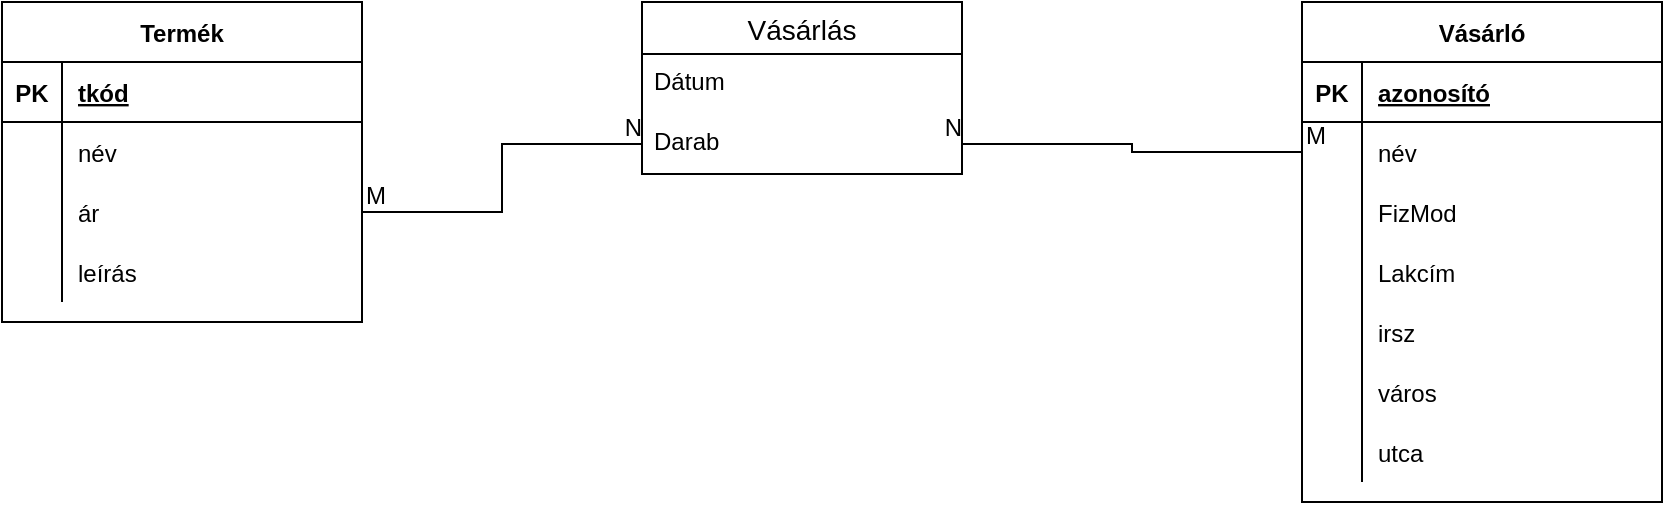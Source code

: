 <mxfile version="20.6.0" type="device"><diagram id="C5RBs43oDa-KdzZeNtuy" name="Page-1"><mxGraphModel dx="1422" dy="762" grid="1" gridSize="10" guides="1" tooltips="1" connect="1" arrows="1" fold="1" page="0" pageScale="1" pageWidth="827" pageHeight="1169" math="0" shadow="0"><root><mxCell id="WIyWlLk6GJQsqaUBKTNV-0"/><mxCell id="WIyWlLk6GJQsqaUBKTNV-1" parent="WIyWlLk6GJQsqaUBKTNV-0"/><mxCell id="GbVckQGtG-X9XD_L6OzD-0" value="Vásárló" style="shape=table;startSize=30;container=1;collapsible=1;childLayout=tableLayout;fixedRows=1;rowLines=0;fontStyle=1;align=center;resizeLast=1;" parent="WIyWlLk6GJQsqaUBKTNV-1" vertex="1"><mxGeometry x="650" y="180" width="180" height="250" as="geometry"/></mxCell><mxCell id="GbVckQGtG-X9XD_L6OzD-1" value="" style="shape=tableRow;horizontal=0;startSize=0;swimlaneHead=0;swimlaneBody=0;fillColor=none;collapsible=0;dropTarget=0;points=[[0,0.5],[1,0.5]];portConstraint=eastwest;top=0;left=0;right=0;bottom=1;" parent="GbVckQGtG-X9XD_L6OzD-0" vertex="1"><mxGeometry y="30" width="180" height="30" as="geometry"/></mxCell><mxCell id="GbVckQGtG-X9XD_L6OzD-2" value="PK" style="shape=partialRectangle;connectable=0;fillColor=none;top=0;left=0;bottom=0;right=0;fontStyle=1;overflow=hidden;" parent="GbVckQGtG-X9XD_L6OzD-1" vertex="1"><mxGeometry width="30" height="30" as="geometry"><mxRectangle width="30" height="30" as="alternateBounds"/></mxGeometry></mxCell><mxCell id="GbVckQGtG-X9XD_L6OzD-3" value="azonosító" style="shape=partialRectangle;connectable=0;fillColor=none;top=0;left=0;bottom=0;right=0;align=left;spacingLeft=6;fontStyle=5;overflow=hidden;" parent="GbVckQGtG-X9XD_L6OzD-1" vertex="1"><mxGeometry x="30" width="150" height="30" as="geometry"><mxRectangle width="150" height="30" as="alternateBounds"/></mxGeometry></mxCell><mxCell id="GbVckQGtG-X9XD_L6OzD-4" value="" style="shape=tableRow;horizontal=0;startSize=0;swimlaneHead=0;swimlaneBody=0;fillColor=none;collapsible=0;dropTarget=0;points=[[0,0.5],[1,0.5]];portConstraint=eastwest;top=0;left=0;right=0;bottom=0;" parent="GbVckQGtG-X9XD_L6OzD-0" vertex="1"><mxGeometry y="60" width="180" height="30" as="geometry"/></mxCell><mxCell id="GbVckQGtG-X9XD_L6OzD-5" value="" style="shape=partialRectangle;connectable=0;fillColor=none;top=0;left=0;bottom=0;right=0;editable=1;overflow=hidden;" parent="GbVckQGtG-X9XD_L6OzD-4" vertex="1"><mxGeometry width="30" height="30" as="geometry"><mxRectangle width="30" height="30" as="alternateBounds"/></mxGeometry></mxCell><mxCell id="GbVckQGtG-X9XD_L6OzD-6" value="név" style="shape=partialRectangle;connectable=0;fillColor=none;top=0;left=0;bottom=0;right=0;align=left;spacingLeft=6;overflow=hidden;" parent="GbVckQGtG-X9XD_L6OzD-4" vertex="1"><mxGeometry x="30" width="150" height="30" as="geometry"><mxRectangle width="150" height="30" as="alternateBounds"/></mxGeometry></mxCell><mxCell id="GbVckQGtG-X9XD_L6OzD-7" value="" style="shape=tableRow;horizontal=0;startSize=0;swimlaneHead=0;swimlaneBody=0;fillColor=none;collapsible=0;dropTarget=0;points=[[0,0.5],[1,0.5]];portConstraint=eastwest;top=0;left=0;right=0;bottom=0;" parent="GbVckQGtG-X9XD_L6OzD-0" vertex="1"><mxGeometry y="90" width="180" height="30" as="geometry"/></mxCell><mxCell id="GbVckQGtG-X9XD_L6OzD-8" value="" style="shape=partialRectangle;connectable=0;fillColor=none;top=0;left=0;bottom=0;right=0;editable=1;overflow=hidden;" parent="GbVckQGtG-X9XD_L6OzD-7" vertex="1"><mxGeometry width="30" height="30" as="geometry"><mxRectangle width="30" height="30" as="alternateBounds"/></mxGeometry></mxCell><mxCell id="GbVckQGtG-X9XD_L6OzD-9" value="FizMod" style="shape=partialRectangle;connectable=0;fillColor=none;top=0;left=0;bottom=0;right=0;align=left;spacingLeft=6;overflow=hidden;" parent="GbVckQGtG-X9XD_L6OzD-7" vertex="1"><mxGeometry x="30" width="150" height="30" as="geometry"><mxRectangle width="150" height="30" as="alternateBounds"/></mxGeometry></mxCell><mxCell id="GbVckQGtG-X9XD_L6OzD-10" value="" style="shape=tableRow;horizontal=0;startSize=0;swimlaneHead=0;swimlaneBody=0;fillColor=none;collapsible=0;dropTarget=0;points=[[0,0.5],[1,0.5]];portConstraint=eastwest;top=0;left=0;right=0;bottom=0;" parent="GbVckQGtG-X9XD_L6OzD-0" vertex="1"><mxGeometry y="120" width="180" height="30" as="geometry"/></mxCell><mxCell id="GbVckQGtG-X9XD_L6OzD-11" value="" style="shape=partialRectangle;connectable=0;fillColor=none;top=0;left=0;bottom=0;right=0;editable=1;overflow=hidden;" parent="GbVckQGtG-X9XD_L6OzD-10" vertex="1"><mxGeometry width="30" height="30" as="geometry"><mxRectangle width="30" height="30" as="alternateBounds"/></mxGeometry></mxCell><mxCell id="GbVckQGtG-X9XD_L6OzD-12" value="Lakcím" style="shape=partialRectangle;connectable=0;fillColor=none;top=0;left=0;bottom=0;right=0;align=left;spacingLeft=6;overflow=hidden;" parent="GbVckQGtG-X9XD_L6OzD-10" vertex="1"><mxGeometry x="30" width="150" height="30" as="geometry"><mxRectangle width="150" height="30" as="alternateBounds"/></mxGeometry></mxCell><mxCell id="GbVckQGtG-X9XD_L6OzD-27" value="" style="shape=tableRow;horizontal=0;startSize=0;swimlaneHead=0;swimlaneBody=0;fillColor=none;collapsible=0;dropTarget=0;points=[[0,0.5],[1,0.5]];portConstraint=eastwest;top=0;left=0;right=0;bottom=0;" parent="GbVckQGtG-X9XD_L6OzD-0" vertex="1"><mxGeometry y="150" width="180" height="30" as="geometry"/></mxCell><mxCell id="GbVckQGtG-X9XD_L6OzD-28" value="" style="shape=partialRectangle;connectable=0;fillColor=none;top=0;left=0;bottom=0;right=0;editable=1;overflow=hidden;" parent="GbVckQGtG-X9XD_L6OzD-27" vertex="1"><mxGeometry width="30" height="30" as="geometry"><mxRectangle width="30" height="30" as="alternateBounds"/></mxGeometry></mxCell><mxCell id="GbVckQGtG-X9XD_L6OzD-29" value="irsz" style="shape=partialRectangle;connectable=0;fillColor=none;top=0;left=0;bottom=0;right=0;align=left;spacingLeft=6;overflow=hidden;" parent="GbVckQGtG-X9XD_L6OzD-27" vertex="1"><mxGeometry x="30" width="150" height="30" as="geometry"><mxRectangle width="150" height="30" as="alternateBounds"/></mxGeometry></mxCell><mxCell id="GbVckQGtG-X9XD_L6OzD-31" value="" style="shape=tableRow;horizontal=0;startSize=0;swimlaneHead=0;swimlaneBody=0;fillColor=none;collapsible=0;dropTarget=0;points=[[0,0.5],[1,0.5]];portConstraint=eastwest;top=0;left=0;right=0;bottom=0;" parent="GbVckQGtG-X9XD_L6OzD-0" vertex="1"><mxGeometry y="180" width="180" height="30" as="geometry"/></mxCell><mxCell id="GbVckQGtG-X9XD_L6OzD-32" value="" style="shape=partialRectangle;connectable=0;fillColor=none;top=0;left=0;bottom=0;right=0;editable=1;overflow=hidden;" parent="GbVckQGtG-X9XD_L6OzD-31" vertex="1"><mxGeometry width="30" height="30" as="geometry"><mxRectangle width="30" height="30" as="alternateBounds"/></mxGeometry></mxCell><mxCell id="GbVckQGtG-X9XD_L6OzD-33" value="város" style="shape=partialRectangle;connectable=0;fillColor=none;top=0;left=0;bottom=0;right=0;align=left;spacingLeft=6;overflow=hidden;" parent="GbVckQGtG-X9XD_L6OzD-31" vertex="1"><mxGeometry x="30" width="150" height="30" as="geometry"><mxRectangle width="150" height="30" as="alternateBounds"/></mxGeometry></mxCell><mxCell id="GbVckQGtG-X9XD_L6OzD-35" value="" style="shape=tableRow;horizontal=0;startSize=0;swimlaneHead=0;swimlaneBody=0;fillColor=none;collapsible=0;dropTarget=0;points=[[0,0.5],[1,0.5]];portConstraint=eastwest;top=0;left=0;right=0;bottom=0;" parent="GbVckQGtG-X9XD_L6OzD-0" vertex="1"><mxGeometry y="210" width="180" height="30" as="geometry"/></mxCell><mxCell id="GbVckQGtG-X9XD_L6OzD-36" value="" style="shape=partialRectangle;connectable=0;fillColor=none;top=0;left=0;bottom=0;right=0;editable=1;overflow=hidden;" parent="GbVckQGtG-X9XD_L6OzD-35" vertex="1"><mxGeometry width="30" height="30" as="geometry"><mxRectangle width="30" height="30" as="alternateBounds"/></mxGeometry></mxCell><mxCell id="GbVckQGtG-X9XD_L6OzD-37" value="utca" style="shape=partialRectangle;connectable=0;fillColor=none;top=0;left=0;bottom=0;right=0;align=left;spacingLeft=6;overflow=hidden;" parent="GbVckQGtG-X9XD_L6OzD-35" vertex="1"><mxGeometry x="30" width="150" height="30" as="geometry"><mxRectangle width="150" height="30" as="alternateBounds"/></mxGeometry></mxCell><mxCell id="GbVckQGtG-X9XD_L6OzD-13" value="Termék" style="shape=table;startSize=30;container=1;collapsible=1;childLayout=tableLayout;fixedRows=1;rowLines=0;fontStyle=1;align=center;resizeLast=1;" parent="WIyWlLk6GJQsqaUBKTNV-1" vertex="1"><mxGeometry y="180" width="180" height="160" as="geometry"/></mxCell><mxCell id="GbVckQGtG-X9XD_L6OzD-14" value="" style="shape=tableRow;horizontal=0;startSize=0;swimlaneHead=0;swimlaneBody=0;fillColor=none;collapsible=0;dropTarget=0;points=[[0,0.5],[1,0.5]];portConstraint=eastwest;top=0;left=0;right=0;bottom=1;" parent="GbVckQGtG-X9XD_L6OzD-13" vertex="1"><mxGeometry y="30" width="180" height="30" as="geometry"/></mxCell><mxCell id="GbVckQGtG-X9XD_L6OzD-15" value="PK" style="shape=partialRectangle;connectable=0;fillColor=none;top=0;left=0;bottom=0;right=0;fontStyle=1;overflow=hidden;" parent="GbVckQGtG-X9XD_L6OzD-14" vertex="1"><mxGeometry width="30" height="30" as="geometry"><mxRectangle width="30" height="30" as="alternateBounds"/></mxGeometry></mxCell><mxCell id="GbVckQGtG-X9XD_L6OzD-16" value="tkód" style="shape=partialRectangle;connectable=0;fillColor=none;top=0;left=0;bottom=0;right=0;align=left;spacingLeft=6;fontStyle=5;overflow=hidden;" parent="GbVckQGtG-X9XD_L6OzD-14" vertex="1"><mxGeometry x="30" width="150" height="30" as="geometry"><mxRectangle width="150" height="30" as="alternateBounds"/></mxGeometry></mxCell><mxCell id="GbVckQGtG-X9XD_L6OzD-17" value="" style="shape=tableRow;horizontal=0;startSize=0;swimlaneHead=0;swimlaneBody=0;fillColor=none;collapsible=0;dropTarget=0;points=[[0,0.5],[1,0.5]];portConstraint=eastwest;top=0;left=0;right=0;bottom=0;" parent="GbVckQGtG-X9XD_L6OzD-13" vertex="1"><mxGeometry y="60" width="180" height="30" as="geometry"/></mxCell><mxCell id="GbVckQGtG-X9XD_L6OzD-18" value="" style="shape=partialRectangle;connectable=0;fillColor=none;top=0;left=0;bottom=0;right=0;editable=1;overflow=hidden;" parent="GbVckQGtG-X9XD_L6OzD-17" vertex="1"><mxGeometry width="30" height="30" as="geometry"><mxRectangle width="30" height="30" as="alternateBounds"/></mxGeometry></mxCell><mxCell id="GbVckQGtG-X9XD_L6OzD-19" value="név" style="shape=partialRectangle;connectable=0;fillColor=none;top=0;left=0;bottom=0;right=0;align=left;spacingLeft=6;overflow=hidden;" parent="GbVckQGtG-X9XD_L6OzD-17" vertex="1"><mxGeometry x="30" width="150" height="30" as="geometry"><mxRectangle width="150" height="30" as="alternateBounds"/></mxGeometry></mxCell><mxCell id="GbVckQGtG-X9XD_L6OzD-20" value="" style="shape=tableRow;horizontal=0;startSize=0;swimlaneHead=0;swimlaneBody=0;fillColor=none;collapsible=0;dropTarget=0;points=[[0,0.5],[1,0.5]];portConstraint=eastwest;top=0;left=0;right=0;bottom=0;" parent="GbVckQGtG-X9XD_L6OzD-13" vertex="1"><mxGeometry y="90" width="180" height="30" as="geometry"/></mxCell><mxCell id="GbVckQGtG-X9XD_L6OzD-21" value="" style="shape=partialRectangle;connectable=0;fillColor=none;top=0;left=0;bottom=0;right=0;editable=1;overflow=hidden;" parent="GbVckQGtG-X9XD_L6OzD-20" vertex="1"><mxGeometry width="30" height="30" as="geometry"><mxRectangle width="30" height="30" as="alternateBounds"/></mxGeometry></mxCell><mxCell id="GbVckQGtG-X9XD_L6OzD-22" value="ár" style="shape=partialRectangle;connectable=0;fillColor=none;top=0;left=0;bottom=0;right=0;align=left;spacingLeft=6;overflow=hidden;" parent="GbVckQGtG-X9XD_L6OzD-20" vertex="1"><mxGeometry x="30" width="150" height="30" as="geometry"><mxRectangle width="150" height="30" as="alternateBounds"/></mxGeometry></mxCell><mxCell id="GbVckQGtG-X9XD_L6OzD-23" value="" style="shape=tableRow;horizontal=0;startSize=0;swimlaneHead=0;swimlaneBody=0;fillColor=none;collapsible=0;dropTarget=0;points=[[0,0.5],[1,0.5]];portConstraint=eastwest;top=0;left=0;right=0;bottom=0;" parent="GbVckQGtG-X9XD_L6OzD-13" vertex="1"><mxGeometry y="120" width="180" height="30" as="geometry"/></mxCell><mxCell id="GbVckQGtG-X9XD_L6OzD-24" value="" style="shape=partialRectangle;connectable=0;fillColor=none;top=0;left=0;bottom=0;right=0;editable=1;overflow=hidden;" parent="GbVckQGtG-X9XD_L6OzD-23" vertex="1"><mxGeometry width="30" height="30" as="geometry"><mxRectangle width="30" height="30" as="alternateBounds"/></mxGeometry></mxCell><mxCell id="GbVckQGtG-X9XD_L6OzD-25" value="leírás" style="shape=partialRectangle;connectable=0;fillColor=none;top=0;left=0;bottom=0;right=0;align=left;spacingLeft=6;overflow=hidden;" parent="GbVckQGtG-X9XD_L6OzD-23" vertex="1"><mxGeometry x="30" width="150" height="30" as="geometry"><mxRectangle width="150" height="30" as="alternateBounds"/></mxGeometry></mxCell><mxCell id="GbVckQGtG-X9XD_L6OzD-38" value="Vásárlás" style="swimlane;fontStyle=0;childLayout=stackLayout;horizontal=1;startSize=26;horizontalStack=0;resizeParent=1;resizeParentMax=0;resizeLast=0;collapsible=1;marginBottom=0;align=center;fontSize=14;" parent="WIyWlLk6GJQsqaUBKTNV-1" vertex="1"><mxGeometry x="320" y="180" width="160" height="86" as="geometry"/></mxCell><mxCell id="GbVckQGtG-X9XD_L6OzD-39" value="Dátum" style="text;strokeColor=none;fillColor=none;spacingLeft=4;spacingRight=4;overflow=hidden;rotatable=0;points=[[0,0.5],[1,0.5]];portConstraint=eastwest;fontSize=12;" parent="GbVckQGtG-X9XD_L6OzD-38" vertex="1"><mxGeometry y="26" width="160" height="30" as="geometry"/></mxCell><mxCell id="GbVckQGtG-X9XD_L6OzD-40" value="Darab" style="text;strokeColor=none;fillColor=none;spacingLeft=4;spacingRight=4;overflow=hidden;rotatable=0;points=[[0,0.5],[1,0.5]];portConstraint=eastwest;fontSize=12;" parent="GbVckQGtG-X9XD_L6OzD-38" vertex="1"><mxGeometry y="56" width="160" height="30" as="geometry"/></mxCell><mxCell id="sWn29OU0-pl6xiJ6izI2-0" value="" style="endArrow=none;html=1;rounded=0;exitX=1;exitY=0.5;exitDx=0;exitDy=0;entryX=0;entryY=0.5;entryDx=0;entryDy=0;edgeStyle=orthogonalEdgeStyle;" parent="WIyWlLk6GJQsqaUBKTNV-1" source="GbVckQGtG-X9XD_L6OzD-20" target="GbVckQGtG-X9XD_L6OzD-40" edge="1"><mxGeometry relative="1" as="geometry"><mxPoint x="330" y="480" as="sourcePoint"/><mxPoint x="490" y="480" as="targetPoint"/></mxGeometry></mxCell><mxCell id="sWn29OU0-pl6xiJ6izI2-1" value="M" style="resizable=0;html=1;align=left;verticalAlign=bottom;" parent="sWn29OU0-pl6xiJ6izI2-0" connectable="0" vertex="1"><mxGeometry x="-1" relative="1" as="geometry"/></mxCell><mxCell id="sWn29OU0-pl6xiJ6izI2-2" value="N" style="resizable=0;html=1;align=right;verticalAlign=bottom;" parent="sWn29OU0-pl6xiJ6izI2-0" connectable="0" vertex="1"><mxGeometry x="1" relative="1" as="geometry"/></mxCell><mxCell id="sWn29OU0-pl6xiJ6izI2-3" value="" style="endArrow=none;html=1;rounded=0;entryX=1;entryY=0.5;entryDx=0;entryDy=0;exitX=0;exitY=0.5;exitDx=0;exitDy=0;edgeStyle=orthogonalEdgeStyle;" parent="WIyWlLk6GJQsqaUBKTNV-1" source="GbVckQGtG-X9XD_L6OzD-4" target="GbVckQGtG-X9XD_L6OzD-40" edge="1"><mxGeometry relative="1" as="geometry"><mxPoint x="330" y="480" as="sourcePoint"/><mxPoint x="490" y="480" as="targetPoint"/></mxGeometry></mxCell><mxCell id="sWn29OU0-pl6xiJ6izI2-4" value="M" style="resizable=0;html=1;align=left;verticalAlign=bottom;" parent="sWn29OU0-pl6xiJ6izI2-3" connectable="0" vertex="1"><mxGeometry x="-1" relative="1" as="geometry"/></mxCell><mxCell id="sWn29OU0-pl6xiJ6izI2-5" value="N" style="resizable=0;html=1;align=right;verticalAlign=bottom;" parent="sWn29OU0-pl6xiJ6izI2-3" connectable="0" vertex="1"><mxGeometry x="1" relative="1" as="geometry"/></mxCell></root></mxGraphModel></diagram></mxfile>